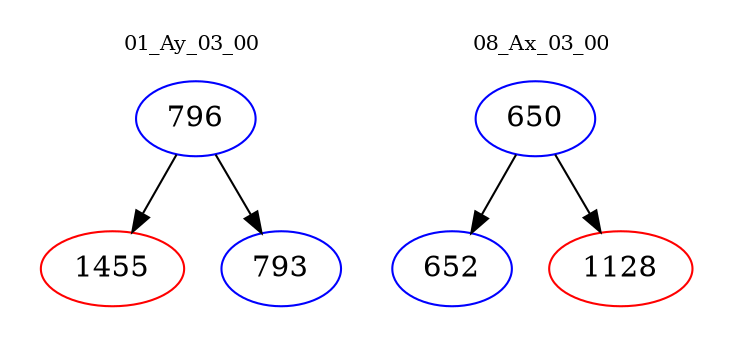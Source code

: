 digraph{
subgraph cluster_0 {
color = white
label = "01_Ay_03_00";
fontsize=10;
T0_796 [label="796", color="blue"]
T0_796 -> T0_1455 [color="black"]
T0_1455 [label="1455", color="red"]
T0_796 -> T0_793 [color="black"]
T0_793 [label="793", color="blue"]
}
subgraph cluster_1 {
color = white
label = "08_Ax_03_00";
fontsize=10;
T1_650 [label="650", color="blue"]
T1_650 -> T1_652 [color="black"]
T1_652 [label="652", color="blue"]
T1_650 -> T1_1128 [color="black"]
T1_1128 [label="1128", color="red"]
}
}

